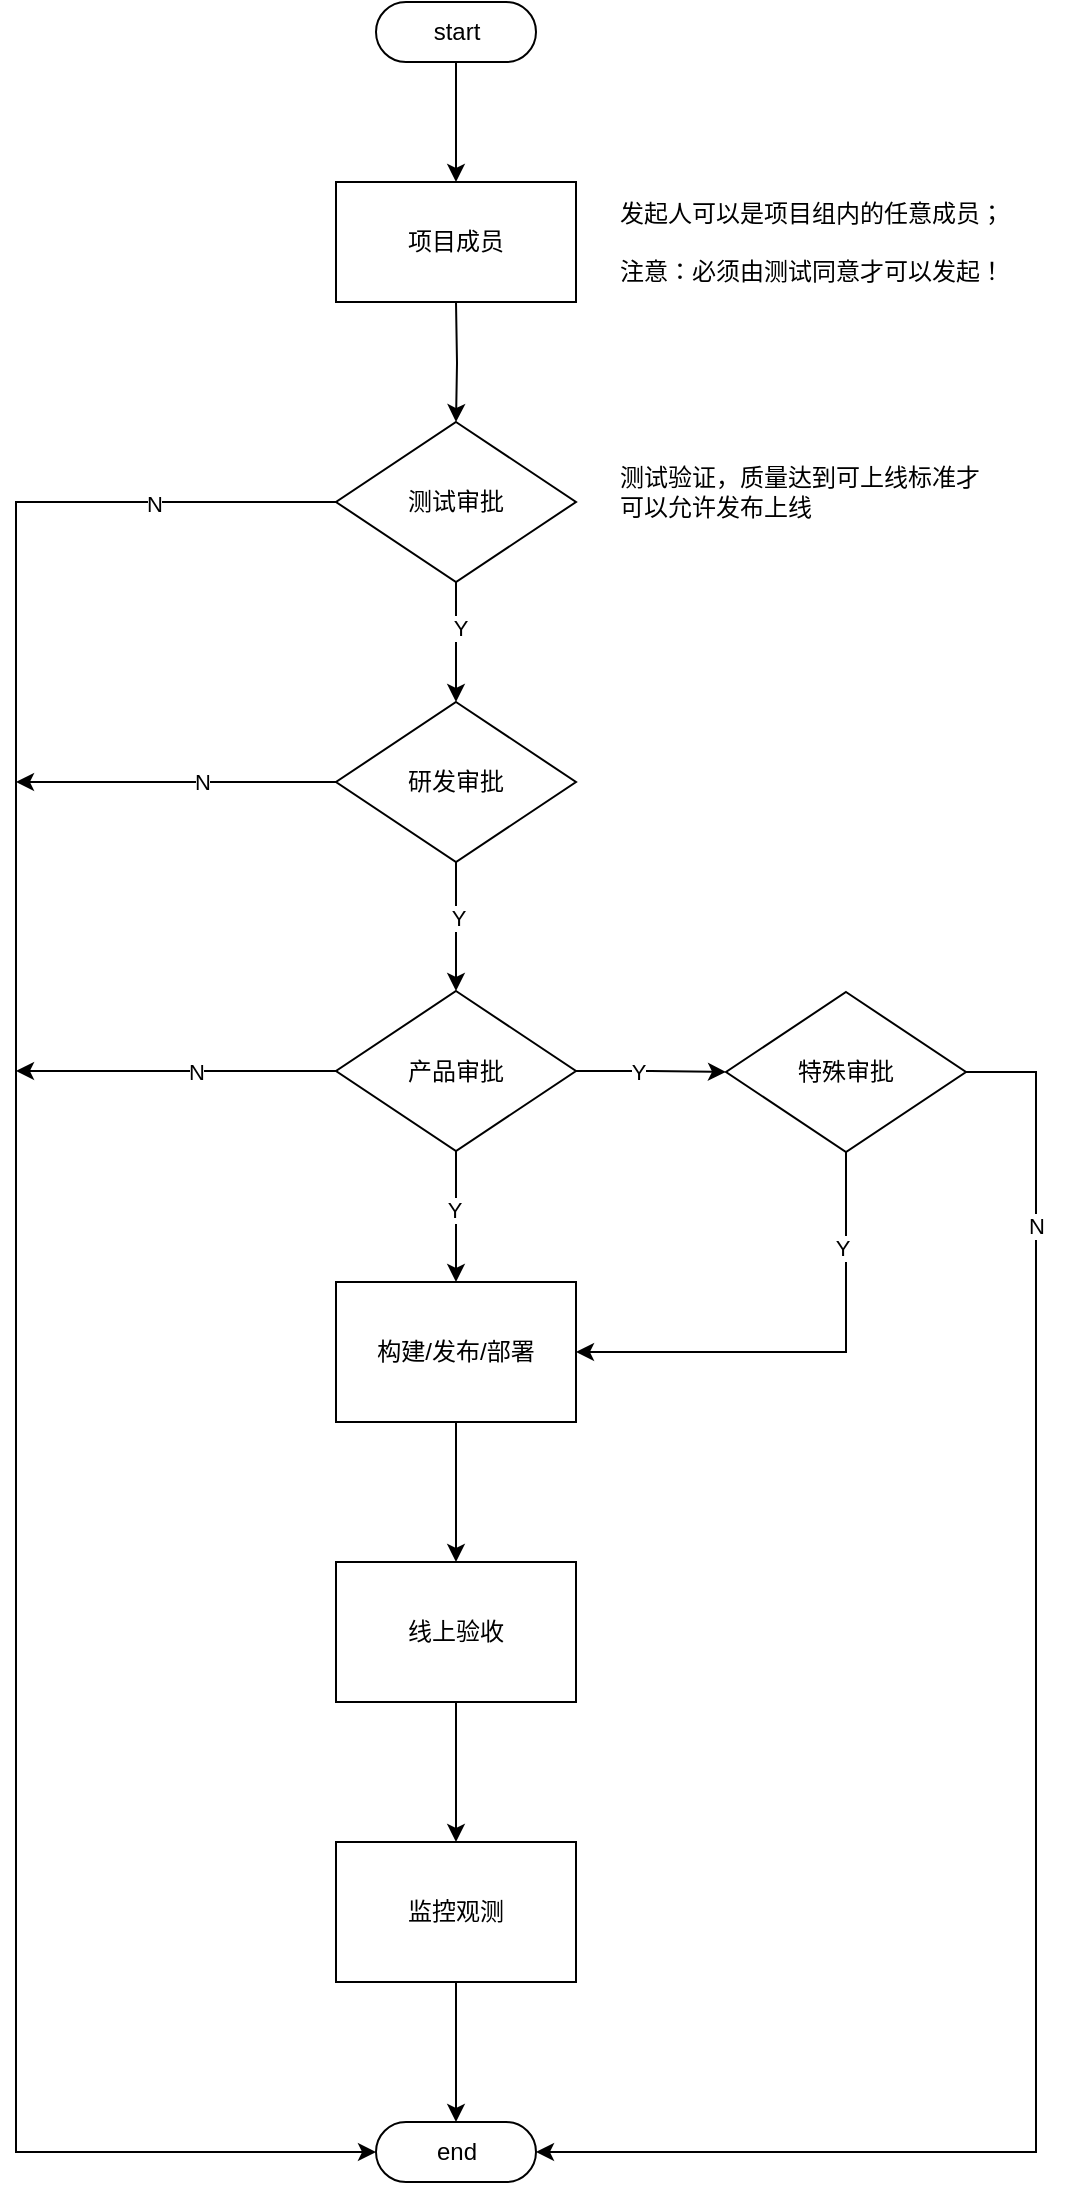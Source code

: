 <mxfile version="16.2.2" type="github">
  <diagram id="MecMWdHGIhIeB_fspcIx" name="第 1 页">
    <mxGraphModel dx="1106" dy="702" grid="1" gridSize="10" guides="1" tooltips="1" connect="1" arrows="1" fold="1" page="1" pageScale="1" pageWidth="827" pageHeight="1169" math="0" shadow="0">
      <root>
        <mxCell id="0" />
        <mxCell id="1" parent="0" />
        <mxCell id="_Lp_bI7DX-ZBtzPQDiae-2" value="项目成员" style="rounded=0;whiteSpace=wrap;html=1;" vertex="1" parent="1">
          <mxGeometry x="310" y="180" width="120" height="60" as="geometry" />
        </mxCell>
        <mxCell id="_Lp_bI7DX-ZBtzPQDiae-10" value="" style="edgeStyle=orthogonalEdgeStyle;rounded=0;orthogonalLoop=1;jettySize=auto;html=1;" edge="1" parent="1" target="_Lp_bI7DX-ZBtzPQDiae-9">
          <mxGeometry relative="1" as="geometry">
            <mxPoint x="370" y="240" as="sourcePoint" />
          </mxGeometry>
        </mxCell>
        <mxCell id="_Lp_bI7DX-ZBtzPQDiae-7" value="" style="edgeStyle=orthogonalEdgeStyle;rounded=0;orthogonalLoop=1;jettySize=auto;html=1;" edge="1" parent="1" source="_Lp_bI7DX-ZBtzPQDiae-6" target="_Lp_bI7DX-ZBtzPQDiae-2">
          <mxGeometry relative="1" as="geometry" />
        </mxCell>
        <mxCell id="_Lp_bI7DX-ZBtzPQDiae-6" value="start" style="html=1;dashed=0;whitespace=wrap;shape=mxgraph.dfd.start" vertex="1" parent="1">
          <mxGeometry x="330" y="90" width="80" height="30" as="geometry" />
        </mxCell>
        <mxCell id="_Lp_bI7DX-ZBtzPQDiae-12" value="" style="edgeStyle=orthogonalEdgeStyle;rounded=0;orthogonalLoop=1;jettySize=auto;html=1;" edge="1" parent="1" source="_Lp_bI7DX-ZBtzPQDiae-9" target="_Lp_bI7DX-ZBtzPQDiae-11">
          <mxGeometry relative="1" as="geometry" />
        </mxCell>
        <mxCell id="_Lp_bI7DX-ZBtzPQDiae-22" value="Y" style="edgeLabel;html=1;align=center;verticalAlign=middle;resizable=0;points=[];" vertex="1" connectable="0" parent="_Lp_bI7DX-ZBtzPQDiae-12">
          <mxGeometry x="-0.233" y="2" relative="1" as="geometry">
            <mxPoint as="offset" />
          </mxGeometry>
        </mxCell>
        <mxCell id="_Lp_bI7DX-ZBtzPQDiae-16" style="edgeStyle=orthogonalEdgeStyle;rounded=0;orthogonalLoop=1;jettySize=auto;html=1;entryX=0;entryY=0.5;entryDx=0;entryDy=0;entryPerimeter=0;" edge="1" parent="1" source="_Lp_bI7DX-ZBtzPQDiae-9" target="_Lp_bI7DX-ZBtzPQDiae-15">
          <mxGeometry relative="1" as="geometry">
            <mxPoint x="220" y="350" as="targetPoint" />
            <Array as="points">
              <mxPoint x="150" y="340" />
              <mxPoint x="150" y="1165" />
            </Array>
          </mxGeometry>
        </mxCell>
        <mxCell id="_Lp_bI7DX-ZBtzPQDiae-19" value="N" style="edgeLabel;html=1;align=center;verticalAlign=middle;resizable=0;points=[];" vertex="1" connectable="0" parent="_Lp_bI7DX-ZBtzPQDiae-16">
          <mxGeometry x="-0.844" y="1" relative="1" as="geometry">
            <mxPoint as="offset" />
          </mxGeometry>
        </mxCell>
        <mxCell id="_Lp_bI7DX-ZBtzPQDiae-9" value="测试审批" style="rhombus;whiteSpace=wrap;html=1;" vertex="1" parent="1">
          <mxGeometry x="310" y="300" width="120" height="80" as="geometry" />
        </mxCell>
        <mxCell id="_Lp_bI7DX-ZBtzPQDiae-14" value="" style="edgeStyle=orthogonalEdgeStyle;rounded=0;orthogonalLoop=1;jettySize=auto;html=1;" edge="1" parent="1" source="_Lp_bI7DX-ZBtzPQDiae-11" target="_Lp_bI7DX-ZBtzPQDiae-13">
          <mxGeometry relative="1" as="geometry" />
        </mxCell>
        <mxCell id="_Lp_bI7DX-ZBtzPQDiae-23" value="Y" style="edgeLabel;html=1;align=center;verticalAlign=middle;resizable=0;points=[];" vertex="1" connectable="0" parent="_Lp_bI7DX-ZBtzPQDiae-14">
          <mxGeometry x="-0.132" y="1" relative="1" as="geometry">
            <mxPoint as="offset" />
          </mxGeometry>
        </mxCell>
        <mxCell id="_Lp_bI7DX-ZBtzPQDiae-17" style="edgeStyle=orthogonalEdgeStyle;rounded=0;orthogonalLoop=1;jettySize=auto;html=1;" edge="1" parent="1" source="_Lp_bI7DX-ZBtzPQDiae-11">
          <mxGeometry relative="1" as="geometry">
            <mxPoint x="150" y="480" as="targetPoint" />
          </mxGeometry>
        </mxCell>
        <mxCell id="_Lp_bI7DX-ZBtzPQDiae-20" value="N" style="edgeLabel;html=1;align=center;verticalAlign=middle;resizable=0;points=[];" vertex="1" connectable="0" parent="_Lp_bI7DX-ZBtzPQDiae-17">
          <mxGeometry x="-0.163" y="-3" relative="1" as="geometry">
            <mxPoint y="3" as="offset" />
          </mxGeometry>
        </mxCell>
        <mxCell id="_Lp_bI7DX-ZBtzPQDiae-11" value="研发审批" style="rhombus;whiteSpace=wrap;html=1;" vertex="1" parent="1">
          <mxGeometry x="310" y="440" width="120" height="80" as="geometry" />
        </mxCell>
        <mxCell id="_Lp_bI7DX-ZBtzPQDiae-18" style="edgeStyle=orthogonalEdgeStyle;rounded=0;orthogonalLoop=1;jettySize=auto;html=1;" edge="1" parent="1" source="_Lp_bI7DX-ZBtzPQDiae-13">
          <mxGeometry relative="1" as="geometry">
            <mxPoint x="150" y="624.5" as="targetPoint" />
          </mxGeometry>
        </mxCell>
        <mxCell id="_Lp_bI7DX-ZBtzPQDiae-21" value="N" style="edgeLabel;html=1;align=center;verticalAlign=middle;resizable=0;points=[];" vertex="1" connectable="0" parent="_Lp_bI7DX-ZBtzPQDiae-18">
          <mxGeometry x="-0.125" relative="1" as="geometry">
            <mxPoint as="offset" />
          </mxGeometry>
        </mxCell>
        <mxCell id="_Lp_bI7DX-ZBtzPQDiae-28" value="" style="edgeStyle=orthogonalEdgeStyle;rounded=0;orthogonalLoop=1;jettySize=auto;html=1;entryX=0.5;entryY=0;entryDx=0;entryDy=0;" edge="1" parent="1" source="_Lp_bI7DX-ZBtzPQDiae-13" target="_Lp_bI7DX-ZBtzPQDiae-29">
          <mxGeometry relative="1" as="geometry">
            <mxPoint x="370" y="720" as="targetPoint" />
          </mxGeometry>
        </mxCell>
        <mxCell id="_Lp_bI7DX-ZBtzPQDiae-35" value="Y" style="edgeLabel;html=1;align=center;verticalAlign=middle;resizable=0;points=[];" vertex="1" connectable="0" parent="_Lp_bI7DX-ZBtzPQDiae-28">
          <mxGeometry x="-0.096" y="-1" relative="1" as="geometry">
            <mxPoint as="offset" />
          </mxGeometry>
        </mxCell>
        <mxCell id="_Lp_bI7DX-ZBtzPQDiae-31" value="" style="edgeStyle=orthogonalEdgeStyle;rounded=0;orthogonalLoop=1;jettySize=auto;html=1;" edge="1" parent="1" source="_Lp_bI7DX-ZBtzPQDiae-13" target="_Lp_bI7DX-ZBtzPQDiae-30">
          <mxGeometry relative="1" as="geometry" />
        </mxCell>
        <mxCell id="_Lp_bI7DX-ZBtzPQDiae-39" value="Y" style="edgeLabel;html=1;align=center;verticalAlign=middle;resizable=0;points=[];" vertex="1" connectable="0" parent="_Lp_bI7DX-ZBtzPQDiae-31">
          <mxGeometry x="-0.301" y="-2" relative="1" as="geometry">
            <mxPoint x="4" y="-2" as="offset" />
          </mxGeometry>
        </mxCell>
        <mxCell id="_Lp_bI7DX-ZBtzPQDiae-13" value="产品审批" style="rhombus;whiteSpace=wrap;html=1;" vertex="1" parent="1">
          <mxGeometry x="310" y="584.5" width="120" height="80" as="geometry" />
        </mxCell>
        <mxCell id="_Lp_bI7DX-ZBtzPQDiae-15" value="end" style="html=1;dashed=0;whitespace=wrap;shape=mxgraph.dfd.start" vertex="1" parent="1">
          <mxGeometry x="330" y="1150" width="80" height="30" as="geometry" />
        </mxCell>
        <mxCell id="_Lp_bI7DX-ZBtzPQDiae-24" value="发起人可以是项目组内的任意成员；&lt;br&gt;&lt;br&gt;注意：必须由测试同意才可以发起！" style="text;html=1;strokeColor=none;fillColor=none;align=left;verticalAlign=middle;whiteSpace=wrap;rounded=0;" vertex="1" parent="1">
          <mxGeometry x="450" y="190" width="230" height="40" as="geometry" />
        </mxCell>
        <mxCell id="_Lp_bI7DX-ZBtzPQDiae-41" value="" style="edgeStyle=orthogonalEdgeStyle;rounded=0;orthogonalLoop=1;jettySize=auto;html=1;" edge="1" parent="1" source="_Lp_bI7DX-ZBtzPQDiae-29" target="_Lp_bI7DX-ZBtzPQDiae-40">
          <mxGeometry relative="1" as="geometry" />
        </mxCell>
        <mxCell id="_Lp_bI7DX-ZBtzPQDiae-29" value="构建/发布/部署" style="rounded=0;whiteSpace=wrap;html=1;" vertex="1" parent="1">
          <mxGeometry x="310" y="730" width="120" height="70" as="geometry" />
        </mxCell>
        <mxCell id="_Lp_bI7DX-ZBtzPQDiae-32" style="edgeStyle=orthogonalEdgeStyle;rounded=0;orthogonalLoop=1;jettySize=auto;html=1;entryX=1;entryY=0.5;entryDx=0;entryDy=0;" edge="1" parent="1" source="_Lp_bI7DX-ZBtzPQDiae-30" target="_Lp_bI7DX-ZBtzPQDiae-29">
          <mxGeometry relative="1" as="geometry">
            <Array as="points">
              <mxPoint x="565" y="765" />
            </Array>
          </mxGeometry>
        </mxCell>
        <mxCell id="_Lp_bI7DX-ZBtzPQDiae-33" value="Y" style="edgeLabel;html=1;align=center;verticalAlign=middle;resizable=0;points=[];" vertex="1" connectable="0" parent="_Lp_bI7DX-ZBtzPQDiae-32">
          <mxGeometry x="-0.591" y="-2" relative="1" as="geometry">
            <mxPoint as="offset" />
          </mxGeometry>
        </mxCell>
        <mxCell id="_Lp_bI7DX-ZBtzPQDiae-36" style="edgeStyle=orthogonalEdgeStyle;rounded=0;orthogonalLoop=1;jettySize=auto;html=1;entryX=1;entryY=0.5;entryDx=0;entryDy=0;entryPerimeter=0;" edge="1" parent="1" source="_Lp_bI7DX-ZBtzPQDiae-30" target="_Lp_bI7DX-ZBtzPQDiae-15">
          <mxGeometry relative="1" as="geometry">
            <Array as="points">
              <mxPoint x="660" y="625" />
              <mxPoint x="660" y="1165" />
            </Array>
          </mxGeometry>
        </mxCell>
        <mxCell id="_Lp_bI7DX-ZBtzPQDiae-38" value="N" style="edgeLabel;html=1;align=center;verticalAlign=middle;resizable=0;points=[];" vertex="1" connectable="0" parent="_Lp_bI7DX-ZBtzPQDiae-36">
          <mxGeometry x="-0.73" relative="1" as="geometry">
            <mxPoint as="offset" />
          </mxGeometry>
        </mxCell>
        <mxCell id="_Lp_bI7DX-ZBtzPQDiae-30" value="特殊审批" style="rhombus;whiteSpace=wrap;html=1;" vertex="1" parent="1">
          <mxGeometry x="505" y="585" width="120" height="80" as="geometry" />
        </mxCell>
        <mxCell id="_Lp_bI7DX-ZBtzPQDiae-43" value="" style="edgeStyle=orthogonalEdgeStyle;rounded=0;orthogonalLoop=1;jettySize=auto;html=1;" edge="1" parent="1" source="_Lp_bI7DX-ZBtzPQDiae-40" target="_Lp_bI7DX-ZBtzPQDiae-42">
          <mxGeometry relative="1" as="geometry" />
        </mxCell>
        <mxCell id="_Lp_bI7DX-ZBtzPQDiae-40" value="线上验收" style="rounded=0;whiteSpace=wrap;html=1;" vertex="1" parent="1">
          <mxGeometry x="310" y="870" width="120" height="70" as="geometry" />
        </mxCell>
        <mxCell id="_Lp_bI7DX-ZBtzPQDiae-44" value="" style="edgeStyle=orthogonalEdgeStyle;rounded=0;orthogonalLoop=1;jettySize=auto;html=1;" edge="1" parent="1" source="_Lp_bI7DX-ZBtzPQDiae-42" target="_Lp_bI7DX-ZBtzPQDiae-15">
          <mxGeometry relative="1" as="geometry" />
        </mxCell>
        <mxCell id="_Lp_bI7DX-ZBtzPQDiae-42" value="监控观测" style="rounded=0;whiteSpace=wrap;html=1;" vertex="1" parent="1">
          <mxGeometry x="310" y="1010" width="120" height="70" as="geometry" />
        </mxCell>
        <mxCell id="_Lp_bI7DX-ZBtzPQDiae-45" value="测试验证，质量达到可上线标准才可以允许发布上线" style="text;html=1;strokeColor=none;fillColor=none;align=left;verticalAlign=middle;whiteSpace=wrap;rounded=0;" vertex="1" parent="1">
          <mxGeometry x="450" y="320" width="190" height="30" as="geometry" />
        </mxCell>
      </root>
    </mxGraphModel>
  </diagram>
</mxfile>

